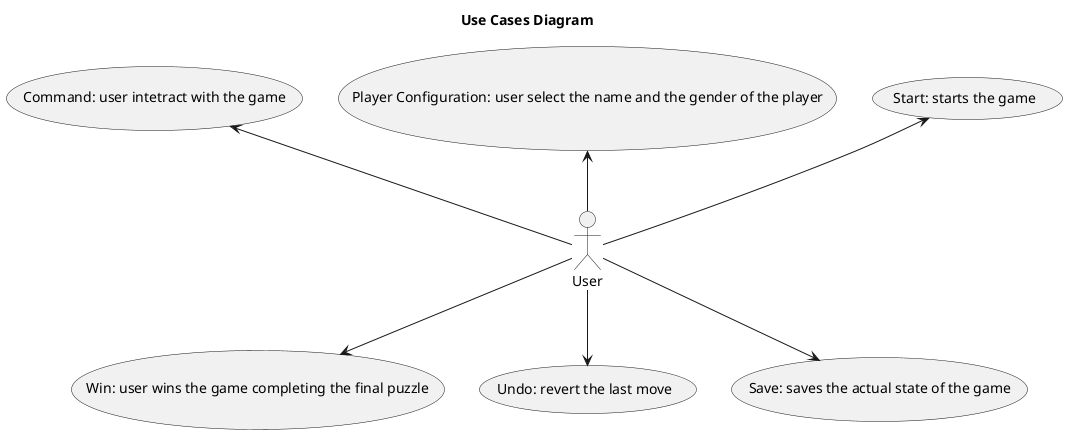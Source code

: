 @startuml UseCasesDiagram

title Use Cases Diagram

(Start: starts the game) as (start)
(Player Configuration: user select the name and the gender of the player) as (config)
(Command: user intetract with the game) as (command)
(Win: user wins the game completing the final puzzle) as (win)
(Undo: revert the last move) as (undo)
(Save: saves the actual state of the game) as (save)

User -up-> (start)
User -up-> (config)
User -up-> (command)
User -down-> (win)
User -down-> (undo)
User -down-> (save)

@enduml